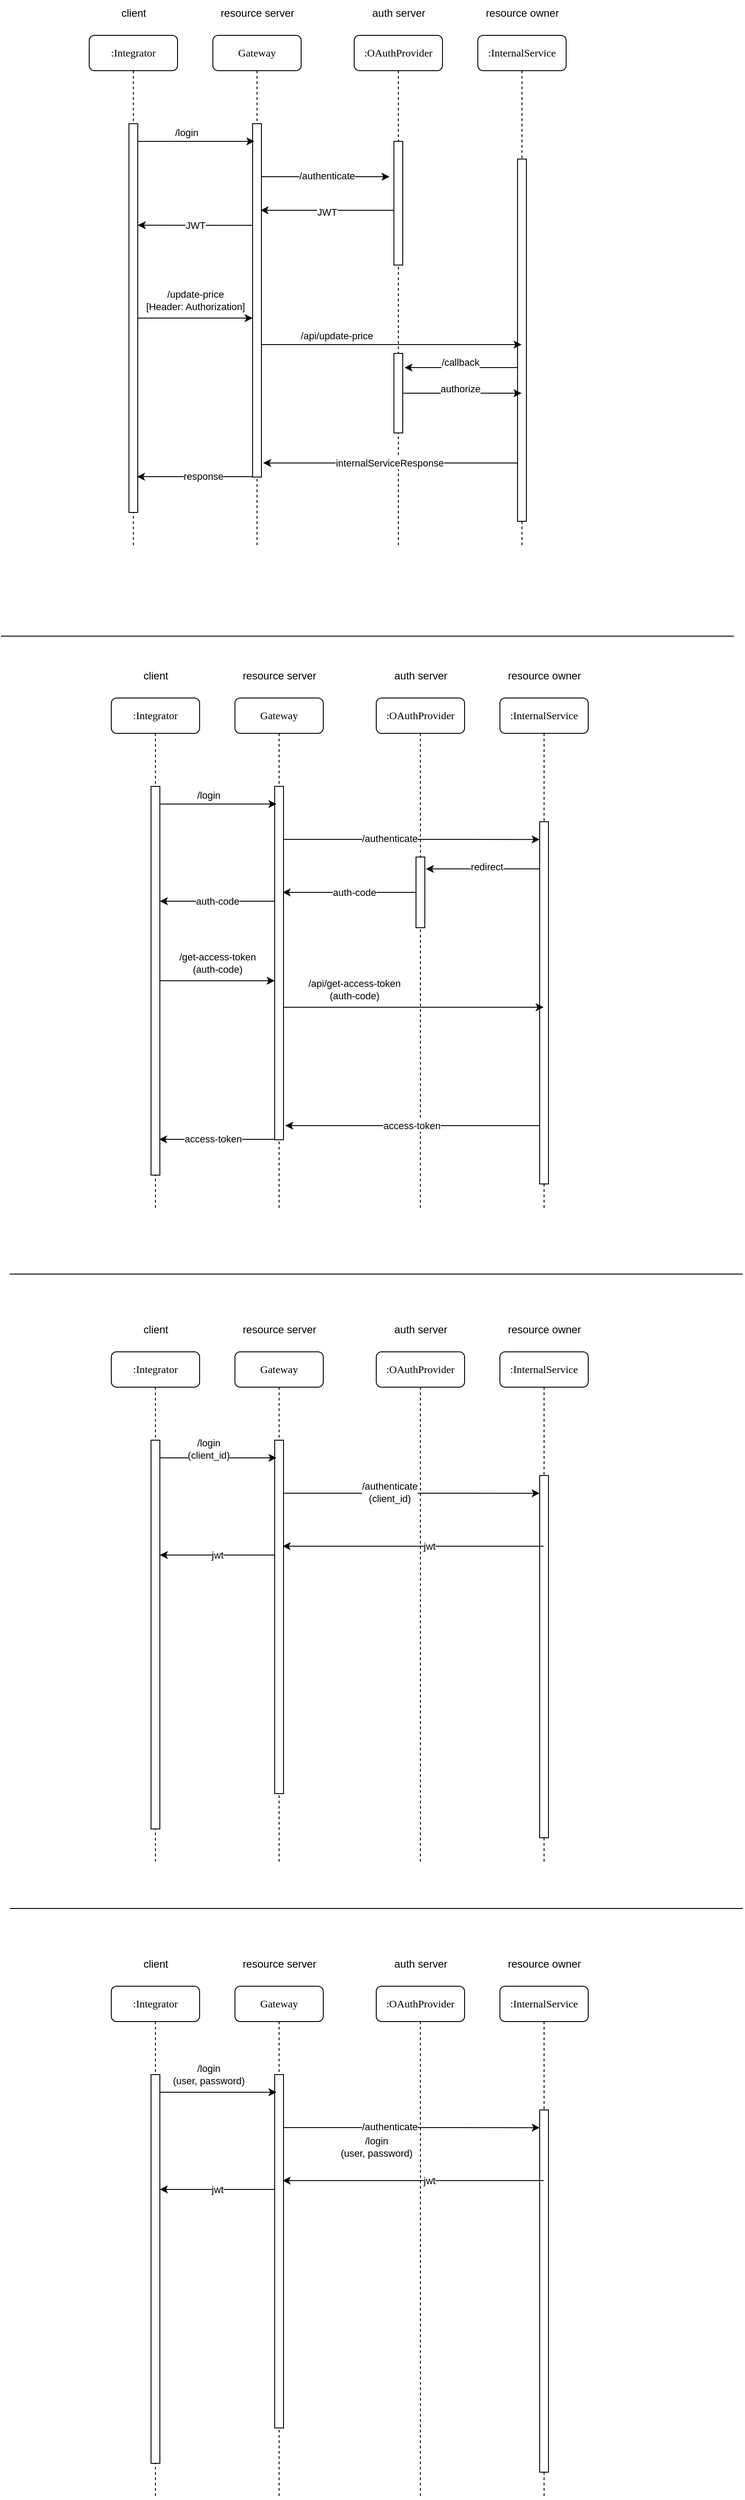 <mxfile version="21.2.8" type="device">
  <diagram name="Page-1" id="13e1069c-82ec-6db2-03f1-153e76fe0fe0">
    <mxGraphModel dx="1024" dy="610" grid="1" gridSize="10" guides="1" tooltips="1" connect="1" arrows="1" fold="1" page="1" pageScale="1" pageWidth="1100" pageHeight="850" background="none" math="0" shadow="0">
      <root>
        <mxCell id="0" />
        <mxCell id="1" parent="0" />
        <mxCell id="7baba1c4bc27f4b0-2" value="Gateway" style="shape=umlLifeline;perimeter=lifelinePerimeter;whiteSpace=wrap;html=1;container=1;collapsible=0;recursiveResize=0;outlineConnect=0;rounded=1;shadow=0;comic=0;labelBackgroundColor=none;strokeWidth=1;fontFamily=Verdana;fontSize=12;align=center;" parent="1" vertex="1">
          <mxGeometry x="240" y="80" width="100" height="580" as="geometry" />
        </mxCell>
        <mxCell id="7baba1c4bc27f4b0-10" value="" style="html=1;points=[];perimeter=orthogonalPerimeter;rounded=0;shadow=0;comic=0;labelBackgroundColor=none;strokeWidth=1;fontFamily=Verdana;fontSize=12;align=center;" parent="7baba1c4bc27f4b0-2" vertex="1">
          <mxGeometry x="45" y="100" width="10" height="400" as="geometry" />
        </mxCell>
        <mxCell id="7baba1c4bc27f4b0-3" value=":OAuthProvider" style="shape=umlLifeline;perimeter=lifelinePerimeter;whiteSpace=wrap;html=1;container=1;collapsible=0;recursiveResize=0;outlineConnect=0;rounded=1;shadow=0;comic=0;labelBackgroundColor=none;strokeWidth=1;fontFamily=Verdana;fontSize=12;align=center;" parent="1" vertex="1">
          <mxGeometry x="400" y="80" width="100" height="580" as="geometry" />
        </mxCell>
        <mxCell id="7baba1c4bc27f4b0-13" value="" style="html=1;points=[];perimeter=orthogonalPerimeter;rounded=0;shadow=0;comic=0;labelBackgroundColor=none;strokeWidth=1;fontFamily=Verdana;fontSize=12;align=center;" parent="7baba1c4bc27f4b0-3" vertex="1">
          <mxGeometry x="45" y="120" width="10" height="140" as="geometry" />
        </mxCell>
        <mxCell id="B9X7SGs9vUSzsNQK_HK1-13" value="" style="html=1;points=[];perimeter=orthogonalPerimeter;rounded=0;shadow=0;comic=0;labelBackgroundColor=none;strokeWidth=1;fontFamily=Verdana;fontSize=12;align=center;" vertex="1" parent="7baba1c4bc27f4b0-3">
          <mxGeometry x="45" y="360" width="10" height="90" as="geometry" />
        </mxCell>
        <mxCell id="7baba1c4bc27f4b0-4" value=":InternalService" style="shape=umlLifeline;perimeter=lifelinePerimeter;whiteSpace=wrap;html=1;container=1;collapsible=0;recursiveResize=0;outlineConnect=0;rounded=1;shadow=0;comic=0;labelBackgroundColor=none;strokeWidth=1;fontFamily=Verdana;fontSize=12;align=center;" parent="1" vertex="1">
          <mxGeometry x="540" y="80" width="100" height="580" as="geometry" />
        </mxCell>
        <mxCell id="7baba1c4bc27f4b0-8" value=":Integrator" style="shape=umlLifeline;perimeter=lifelinePerimeter;whiteSpace=wrap;html=1;container=1;collapsible=0;recursiveResize=0;outlineConnect=0;rounded=1;shadow=0;comic=0;labelBackgroundColor=none;strokeWidth=1;fontFamily=Verdana;fontSize=12;align=center;" parent="1" vertex="1">
          <mxGeometry x="100" y="80" width="100" height="580" as="geometry" />
        </mxCell>
        <mxCell id="7baba1c4bc27f4b0-9" value="" style="html=1;points=[];perimeter=orthogonalPerimeter;rounded=0;shadow=0;comic=0;labelBackgroundColor=none;strokeWidth=1;fontFamily=Verdana;fontSize=12;align=center;" parent="7baba1c4bc27f4b0-8" vertex="1">
          <mxGeometry x="45" y="100" width="10" height="440" as="geometry" />
        </mxCell>
        <mxCell id="B9X7SGs9vUSzsNQK_HK1-15" style="edgeStyle=orthogonalEdgeStyle;rounded=0;orthogonalLoop=1;jettySize=auto;html=1;entryX=1.2;entryY=0.178;entryDx=0;entryDy=0;entryPerimeter=0;" edge="1" parent="1" source="7baba1c4bc27f4b0-16" target="B9X7SGs9vUSzsNQK_HK1-13">
          <mxGeometry relative="1" as="geometry">
            <Array as="points">
              <mxPoint x="540" y="456" />
              <mxPoint x="540" y="456" />
            </Array>
          </mxGeometry>
        </mxCell>
        <mxCell id="B9X7SGs9vUSzsNQK_HK1-16" value="/callback" style="edgeLabel;html=1;align=center;verticalAlign=middle;resizable=0;points=[];" vertex="1" connectable="0" parent="B9X7SGs9vUSzsNQK_HK1-15">
          <mxGeometry x="0.203" y="2" relative="1" as="geometry">
            <mxPoint x="12" y="-8" as="offset" />
          </mxGeometry>
        </mxCell>
        <mxCell id="B9X7SGs9vUSzsNQK_HK1-19" style="edgeStyle=orthogonalEdgeStyle;rounded=0;orthogonalLoop=1;jettySize=auto;html=1;entryX=1.2;entryY=0.96;entryDx=0;entryDy=0;entryPerimeter=0;" edge="1" parent="1" source="7baba1c4bc27f4b0-16" target="7baba1c4bc27f4b0-10">
          <mxGeometry relative="1" as="geometry">
            <Array as="points">
              <mxPoint x="340" y="564" />
              <mxPoint x="340" y="564" />
            </Array>
          </mxGeometry>
        </mxCell>
        <mxCell id="B9X7SGs9vUSzsNQK_HK1-21" value="internalServiceResponse" style="edgeLabel;html=1;align=center;verticalAlign=middle;resizable=0;points=[];" vertex="1" connectable="0" parent="B9X7SGs9vUSzsNQK_HK1-19">
          <mxGeometry x="-0.176" relative="1" as="geometry">
            <mxPoint x="-27" as="offset" />
          </mxGeometry>
        </mxCell>
        <mxCell id="7baba1c4bc27f4b0-16" value="" style="html=1;points=[];perimeter=orthogonalPerimeter;rounded=0;shadow=0;comic=0;labelBackgroundColor=none;strokeWidth=1;fontFamily=Verdana;fontSize=12;align=center;" parent="1" vertex="1">
          <mxGeometry x="585" y="220" width="10" height="410" as="geometry" />
        </mxCell>
        <mxCell id="B9X7SGs9vUSzsNQK_HK1-1" style="edgeStyle=orthogonalEdgeStyle;rounded=0;orthogonalLoop=1;jettySize=auto;html=1;" edge="1" parent="1" source="7baba1c4bc27f4b0-9">
          <mxGeometry relative="1" as="geometry">
            <mxPoint x="287" y="200" as="targetPoint" />
            <Array as="points">
              <mxPoint x="287" y="200" />
            </Array>
          </mxGeometry>
        </mxCell>
        <mxCell id="B9X7SGs9vUSzsNQK_HK1-2" value="/login" style="edgeLabel;html=1;align=center;verticalAlign=middle;resizable=0;points=[];" vertex="1" connectable="0" parent="B9X7SGs9vUSzsNQK_HK1-1">
          <mxGeometry x="0.258" y="-1" relative="1" as="geometry">
            <mxPoint x="-28" y="-11" as="offset" />
          </mxGeometry>
        </mxCell>
        <mxCell id="B9X7SGs9vUSzsNQK_HK1-3" style="edgeStyle=orthogonalEdgeStyle;rounded=0;orthogonalLoop=1;jettySize=auto;html=1;" edge="1" parent="1" source="7baba1c4bc27f4b0-10">
          <mxGeometry relative="1" as="geometry">
            <mxPoint x="440" y="240" as="targetPoint" />
            <Array as="points">
              <mxPoint x="440" y="240" />
              <mxPoint x="440" y="240" />
            </Array>
          </mxGeometry>
        </mxCell>
        <mxCell id="B9X7SGs9vUSzsNQK_HK1-5" value="/authenticate" style="edgeLabel;html=1;align=center;verticalAlign=middle;resizable=0;points=[];" vertex="1" connectable="0" parent="B9X7SGs9vUSzsNQK_HK1-3">
          <mxGeometry x="-0.365" y="1" relative="1" as="geometry">
            <mxPoint x="28" as="offset" />
          </mxGeometry>
        </mxCell>
        <mxCell id="B9X7SGs9vUSzsNQK_HK1-7" style="edgeStyle=orthogonalEdgeStyle;rounded=0;orthogonalLoop=1;jettySize=auto;html=1;entryX=0.9;entryY=0.245;entryDx=0;entryDy=0;entryPerimeter=0;" edge="1" parent="1" source="7baba1c4bc27f4b0-13" target="7baba1c4bc27f4b0-10">
          <mxGeometry relative="1" as="geometry">
            <Array as="points">
              <mxPoint x="330" y="278" />
              <mxPoint x="330" y="278" />
            </Array>
          </mxGeometry>
        </mxCell>
        <mxCell id="B9X7SGs9vUSzsNQK_HK1-8" value="JWT" style="edgeLabel;html=1;align=center;verticalAlign=middle;resizable=0;points=[];" vertex="1" connectable="0" parent="B9X7SGs9vUSzsNQK_HK1-7">
          <mxGeometry x="-0.176" y="2" relative="1" as="geometry">
            <mxPoint x="-14" as="offset" />
          </mxGeometry>
        </mxCell>
        <mxCell id="B9X7SGs9vUSzsNQK_HK1-9" value="JWT" style="edgeStyle=orthogonalEdgeStyle;rounded=0;orthogonalLoop=1;jettySize=auto;html=1;entryX=1;entryY=0.261;entryDx=0;entryDy=0;entryPerimeter=0;" edge="1" parent="1" source="7baba1c4bc27f4b0-10" target="7baba1c4bc27f4b0-9">
          <mxGeometry relative="1" as="geometry">
            <Array as="points">
              <mxPoint x="260" y="295" />
              <mxPoint x="260" y="295" />
            </Array>
          </mxGeometry>
        </mxCell>
        <mxCell id="B9X7SGs9vUSzsNQK_HK1-10" style="edgeStyle=orthogonalEdgeStyle;rounded=0;orthogonalLoop=1;jettySize=auto;html=1;" edge="1" parent="1" source="7baba1c4bc27f4b0-9" target="7baba1c4bc27f4b0-10">
          <mxGeometry relative="1" as="geometry">
            <mxPoint x="280" y="400" as="targetPoint" />
            <Array as="points">
              <mxPoint x="240" y="400" />
              <mxPoint x="240" y="400" />
            </Array>
          </mxGeometry>
        </mxCell>
        <mxCell id="B9X7SGs9vUSzsNQK_HK1-11" value="/update-price&lt;br&gt;[Header: Authorization]" style="edgeLabel;html=1;align=center;verticalAlign=middle;resizable=0;points=[];" vertex="1" connectable="0" parent="B9X7SGs9vUSzsNQK_HK1-10">
          <mxGeometry x="-0.152" y="3" relative="1" as="geometry">
            <mxPoint x="10" y="-17" as="offset" />
          </mxGeometry>
        </mxCell>
        <mxCell id="B9X7SGs9vUSzsNQK_HK1-12" style="edgeStyle=orthogonalEdgeStyle;rounded=0;orthogonalLoop=1;jettySize=auto;html=1;" edge="1" parent="1" source="7baba1c4bc27f4b0-10" target="7baba1c4bc27f4b0-4">
          <mxGeometry relative="1" as="geometry">
            <Array as="points">
              <mxPoint x="390" y="430" />
              <mxPoint x="390" y="430" />
            </Array>
          </mxGeometry>
        </mxCell>
        <mxCell id="B9X7SGs9vUSzsNQK_HK1-14" value="/api/update-price" style="edgeLabel;html=1;align=center;verticalAlign=middle;resizable=0;points=[];" vertex="1" connectable="0" parent="B9X7SGs9vUSzsNQK_HK1-12">
          <mxGeometry x="-0.62" y="3" relative="1" as="geometry">
            <mxPoint x="29" y="-7" as="offset" />
          </mxGeometry>
        </mxCell>
        <mxCell id="B9X7SGs9vUSzsNQK_HK1-17" style="edgeStyle=orthogonalEdgeStyle;rounded=0;orthogonalLoop=1;jettySize=auto;html=1;" edge="1" parent="1" source="B9X7SGs9vUSzsNQK_HK1-13" target="7baba1c4bc27f4b0-4">
          <mxGeometry relative="1" as="geometry">
            <Array as="points">
              <mxPoint x="530" y="485" />
              <mxPoint x="530" y="485" />
            </Array>
          </mxGeometry>
        </mxCell>
        <mxCell id="B9X7SGs9vUSzsNQK_HK1-18" value="authorize" style="edgeLabel;html=1;align=center;verticalAlign=middle;resizable=0;points=[];" vertex="1" connectable="0" parent="B9X7SGs9vUSzsNQK_HK1-17">
          <mxGeometry x="-0.197" y="3" relative="1" as="geometry">
            <mxPoint x="11" y="-2" as="offset" />
          </mxGeometry>
        </mxCell>
        <mxCell id="B9X7SGs9vUSzsNQK_HK1-34" style="edgeStyle=orthogonalEdgeStyle;rounded=0;orthogonalLoop=1;jettySize=auto;html=1;entryX=0.917;entryY=0.908;entryDx=0;entryDy=0;entryPerimeter=0;" edge="1" parent="1" source="7baba1c4bc27f4b0-10" target="7baba1c4bc27f4b0-9">
          <mxGeometry relative="1" as="geometry">
            <mxPoint x="155" y="596" as="targetPoint" />
            <Array as="points">
              <mxPoint x="220" y="580" />
            </Array>
          </mxGeometry>
        </mxCell>
        <mxCell id="B9X7SGs9vUSzsNQK_HK1-35" value="response" style="edgeLabel;html=1;align=center;verticalAlign=middle;resizable=0;points=[];" vertex="1" connectable="0" parent="B9X7SGs9vUSzsNQK_HK1-34">
          <mxGeometry x="-0.144" y="-1" relative="1" as="geometry">
            <mxPoint as="offset" />
          </mxGeometry>
        </mxCell>
        <mxCell id="B9X7SGs9vUSzsNQK_HK1-36" value="auth server" style="text;html=1;align=center;verticalAlign=middle;resizable=0;points=[];autosize=1;strokeColor=none;fillColor=none;" vertex="1" parent="1">
          <mxGeometry x="410" y="40" width="80" height="30" as="geometry" />
        </mxCell>
        <mxCell id="B9X7SGs9vUSzsNQK_HK1-37" value="client" style="text;html=1;align=center;verticalAlign=middle;resizable=0;points=[];autosize=1;strokeColor=none;fillColor=none;" vertex="1" parent="1">
          <mxGeometry x="125" y="40" width="50" height="30" as="geometry" />
        </mxCell>
        <mxCell id="B9X7SGs9vUSzsNQK_HK1-38" value="resource owner" style="text;html=1;align=center;verticalAlign=middle;resizable=0;points=[];autosize=1;strokeColor=none;fillColor=none;" vertex="1" parent="1">
          <mxGeometry x="535" y="40" width="110" height="30" as="geometry" />
        </mxCell>
        <mxCell id="B9X7SGs9vUSzsNQK_HK1-39" value="resource server" style="text;html=1;align=center;verticalAlign=middle;resizable=0;points=[];autosize=1;strokeColor=none;fillColor=none;" vertex="1" parent="1">
          <mxGeometry x="235" y="40" width="110" height="30" as="geometry" />
        </mxCell>
        <mxCell id="B9X7SGs9vUSzsNQK_HK1-40" value="" style="endArrow=none;html=1;rounded=0;" edge="1" parent="1">
          <mxGeometry width="50" height="50" relative="1" as="geometry">
            <mxPoint y="760" as="sourcePoint" />
            <mxPoint x="830" y="760" as="targetPoint" />
          </mxGeometry>
        </mxCell>
        <mxCell id="B9X7SGs9vUSzsNQK_HK1-77" value="Gateway" style="shape=umlLifeline;perimeter=lifelinePerimeter;whiteSpace=wrap;html=1;container=1;collapsible=0;recursiveResize=0;outlineConnect=0;rounded=1;shadow=0;comic=0;labelBackgroundColor=none;strokeWidth=1;fontFamily=Verdana;fontSize=12;align=center;" vertex="1" parent="1">
          <mxGeometry x="265" y="830" width="100" height="580" as="geometry" />
        </mxCell>
        <mxCell id="B9X7SGs9vUSzsNQK_HK1-78" value="" style="html=1;points=[];perimeter=orthogonalPerimeter;rounded=0;shadow=0;comic=0;labelBackgroundColor=none;strokeWidth=1;fontFamily=Verdana;fontSize=12;align=center;" vertex="1" parent="B9X7SGs9vUSzsNQK_HK1-77">
          <mxGeometry x="45" y="100" width="10" height="400" as="geometry" />
        </mxCell>
        <mxCell id="B9X7SGs9vUSzsNQK_HK1-79" value=":OAuthProvider" style="shape=umlLifeline;perimeter=lifelinePerimeter;whiteSpace=wrap;html=1;container=1;collapsible=0;recursiveResize=0;outlineConnect=0;rounded=1;shadow=0;comic=0;labelBackgroundColor=none;strokeWidth=1;fontFamily=Verdana;fontSize=12;align=center;" vertex="1" parent="1">
          <mxGeometry x="425" y="830" width="100" height="580" as="geometry" />
        </mxCell>
        <mxCell id="B9X7SGs9vUSzsNQK_HK1-80" value="" style="html=1;points=[];perimeter=orthogonalPerimeter;rounded=0;shadow=0;comic=0;labelBackgroundColor=none;strokeWidth=1;fontFamily=Verdana;fontSize=12;align=center;" vertex="1" parent="B9X7SGs9vUSzsNQK_HK1-79">
          <mxGeometry x="45" y="180" width="10" height="80" as="geometry" />
        </mxCell>
        <mxCell id="B9X7SGs9vUSzsNQK_HK1-82" value=":InternalService" style="shape=umlLifeline;perimeter=lifelinePerimeter;whiteSpace=wrap;html=1;container=1;collapsible=0;recursiveResize=0;outlineConnect=0;rounded=1;shadow=0;comic=0;labelBackgroundColor=none;strokeWidth=1;fontFamily=Verdana;fontSize=12;align=center;" vertex="1" parent="1">
          <mxGeometry x="565" y="830" width="100" height="580" as="geometry" />
        </mxCell>
        <mxCell id="B9X7SGs9vUSzsNQK_HK1-83" value=":Integrator" style="shape=umlLifeline;perimeter=lifelinePerimeter;whiteSpace=wrap;html=1;container=1;collapsible=0;recursiveResize=0;outlineConnect=0;rounded=1;shadow=0;comic=0;labelBackgroundColor=none;strokeWidth=1;fontFamily=Verdana;fontSize=12;align=center;" vertex="1" parent="1">
          <mxGeometry x="125" y="830" width="100" height="580" as="geometry" />
        </mxCell>
        <mxCell id="B9X7SGs9vUSzsNQK_HK1-84" value="" style="html=1;points=[];perimeter=orthogonalPerimeter;rounded=0;shadow=0;comic=0;labelBackgroundColor=none;strokeWidth=1;fontFamily=Verdana;fontSize=12;align=center;" vertex="1" parent="B9X7SGs9vUSzsNQK_HK1-83">
          <mxGeometry x="45" y="100" width="10" height="440" as="geometry" />
        </mxCell>
        <mxCell id="B9X7SGs9vUSzsNQK_HK1-87" style="edgeStyle=orthogonalEdgeStyle;rounded=0;orthogonalLoop=1;jettySize=auto;html=1;entryX=1.2;entryY=0.96;entryDx=0;entryDy=0;entryPerimeter=0;" edge="1" parent="1" source="B9X7SGs9vUSzsNQK_HK1-89" target="B9X7SGs9vUSzsNQK_HK1-78">
          <mxGeometry relative="1" as="geometry">
            <Array as="points">
              <mxPoint x="365" y="1314" />
              <mxPoint x="365" y="1314" />
            </Array>
          </mxGeometry>
        </mxCell>
        <mxCell id="B9X7SGs9vUSzsNQK_HK1-88" value="access-token" style="edgeLabel;html=1;align=center;verticalAlign=middle;resizable=0;points=[];" vertex="1" connectable="0" parent="B9X7SGs9vUSzsNQK_HK1-87">
          <mxGeometry x="-0.176" relative="1" as="geometry">
            <mxPoint x="-27" as="offset" />
          </mxGeometry>
        </mxCell>
        <mxCell id="B9X7SGs9vUSzsNQK_HK1-109" style="edgeStyle=orthogonalEdgeStyle;rounded=0;orthogonalLoop=1;jettySize=auto;html=1;entryX=1.122;entryY=0.168;entryDx=0;entryDy=0;entryPerimeter=0;" edge="1" parent="1" source="B9X7SGs9vUSzsNQK_HK1-89" target="B9X7SGs9vUSzsNQK_HK1-80">
          <mxGeometry relative="1" as="geometry">
            <Array as="points">
              <mxPoint x="545" y="1023" />
            </Array>
          </mxGeometry>
        </mxCell>
        <mxCell id="B9X7SGs9vUSzsNQK_HK1-110" value="redirect" style="edgeLabel;html=1;align=center;verticalAlign=middle;resizable=0;points=[];" vertex="1" connectable="0" parent="B9X7SGs9vUSzsNQK_HK1-109">
          <mxGeometry x="0.11" relative="1" as="geometry">
            <mxPoint x="11" y="-3" as="offset" />
          </mxGeometry>
        </mxCell>
        <mxCell id="B9X7SGs9vUSzsNQK_HK1-89" value="" style="html=1;points=[];perimeter=orthogonalPerimeter;rounded=0;shadow=0;comic=0;labelBackgroundColor=none;strokeWidth=1;fontFamily=Verdana;fontSize=12;align=center;" vertex="1" parent="1">
          <mxGeometry x="610" y="970" width="10" height="410" as="geometry" />
        </mxCell>
        <mxCell id="B9X7SGs9vUSzsNQK_HK1-90" style="edgeStyle=orthogonalEdgeStyle;rounded=0;orthogonalLoop=1;jettySize=auto;html=1;" edge="1" parent="1" source="B9X7SGs9vUSzsNQK_HK1-84">
          <mxGeometry relative="1" as="geometry">
            <mxPoint x="312" y="950" as="targetPoint" />
            <Array as="points">
              <mxPoint x="312" y="950" />
            </Array>
          </mxGeometry>
        </mxCell>
        <mxCell id="B9X7SGs9vUSzsNQK_HK1-91" value="/login" style="edgeLabel;html=1;align=center;verticalAlign=middle;resizable=0;points=[];" vertex="1" connectable="0" parent="B9X7SGs9vUSzsNQK_HK1-90">
          <mxGeometry x="0.258" y="-1" relative="1" as="geometry">
            <mxPoint x="-28" y="-11" as="offset" />
          </mxGeometry>
        </mxCell>
        <mxCell id="B9X7SGs9vUSzsNQK_HK1-92" style="edgeStyle=orthogonalEdgeStyle;rounded=0;orthogonalLoop=1;jettySize=auto;html=1;entryX=0;entryY=0.049;entryDx=0;entryDy=0;entryPerimeter=0;" edge="1" parent="1" source="B9X7SGs9vUSzsNQK_HK1-78" target="B9X7SGs9vUSzsNQK_HK1-89">
          <mxGeometry relative="1" as="geometry">
            <mxPoint x="465" y="990" as="targetPoint" />
            <Array as="points">
              <mxPoint x="410" y="990" />
              <mxPoint x="410" y="990" />
            </Array>
          </mxGeometry>
        </mxCell>
        <mxCell id="B9X7SGs9vUSzsNQK_HK1-93" value="/authenticate" style="edgeLabel;html=1;align=center;verticalAlign=middle;resizable=0;points=[];" vertex="1" connectable="0" parent="B9X7SGs9vUSzsNQK_HK1-92">
          <mxGeometry x="-0.365" y="1" relative="1" as="geometry">
            <mxPoint x="28" as="offset" />
          </mxGeometry>
        </mxCell>
        <mxCell id="B9X7SGs9vUSzsNQK_HK1-94" style="edgeStyle=orthogonalEdgeStyle;rounded=0;orthogonalLoop=1;jettySize=auto;html=1;" edge="1" parent="1" source="B9X7SGs9vUSzsNQK_HK1-80">
          <mxGeometry relative="1" as="geometry">
            <Array as="points">
              <mxPoint x="319" y="1050" />
            </Array>
            <mxPoint x="319" y="1050" as="targetPoint" />
          </mxGeometry>
        </mxCell>
        <mxCell id="B9X7SGs9vUSzsNQK_HK1-95" value="auth-code" style="edgeLabel;html=1;align=center;verticalAlign=middle;resizable=0;points=[];" vertex="1" connectable="0" parent="B9X7SGs9vUSzsNQK_HK1-94">
          <mxGeometry x="-0.176" y="2" relative="1" as="geometry">
            <mxPoint x="-8" y="-2" as="offset" />
          </mxGeometry>
        </mxCell>
        <mxCell id="B9X7SGs9vUSzsNQK_HK1-96" value="auth-code" style="edgeStyle=orthogonalEdgeStyle;rounded=0;orthogonalLoop=1;jettySize=auto;html=1;" edge="1" parent="1" source="B9X7SGs9vUSzsNQK_HK1-78">
          <mxGeometry relative="1" as="geometry">
            <Array as="points">
              <mxPoint x="180" y="1060" />
            </Array>
            <mxPoint x="180" y="1060" as="targetPoint" />
          </mxGeometry>
        </mxCell>
        <mxCell id="B9X7SGs9vUSzsNQK_HK1-97" style="edgeStyle=orthogonalEdgeStyle;rounded=0;orthogonalLoop=1;jettySize=auto;html=1;" edge="1" parent="1" source="B9X7SGs9vUSzsNQK_HK1-84" target="B9X7SGs9vUSzsNQK_HK1-78">
          <mxGeometry relative="1" as="geometry">
            <mxPoint x="305" y="1150" as="targetPoint" />
            <Array as="points">
              <mxPoint x="265" y="1150" />
              <mxPoint x="265" y="1150" />
            </Array>
          </mxGeometry>
        </mxCell>
        <mxCell id="B9X7SGs9vUSzsNQK_HK1-98" value="/get-access-token&lt;br&gt;(auth-code)" style="edgeLabel;html=1;align=center;verticalAlign=middle;resizable=0;points=[];" vertex="1" connectable="0" parent="B9X7SGs9vUSzsNQK_HK1-97">
          <mxGeometry x="-0.152" y="3" relative="1" as="geometry">
            <mxPoint x="10" y="-17" as="offset" />
          </mxGeometry>
        </mxCell>
        <mxCell id="B9X7SGs9vUSzsNQK_HK1-99" style="edgeStyle=orthogonalEdgeStyle;rounded=0;orthogonalLoop=1;jettySize=auto;html=1;" edge="1" parent="1" source="B9X7SGs9vUSzsNQK_HK1-78" target="B9X7SGs9vUSzsNQK_HK1-82">
          <mxGeometry relative="1" as="geometry">
            <Array as="points">
              <mxPoint x="415" y="1180" />
              <mxPoint x="415" y="1180" />
            </Array>
          </mxGeometry>
        </mxCell>
        <mxCell id="B9X7SGs9vUSzsNQK_HK1-100" value="/api/get-access-token&lt;br style=&quot;border-color: var(--border-color);&quot;&gt;(auth-code)" style="edgeLabel;html=1;align=center;verticalAlign=middle;resizable=0;points=[];" vertex="1" connectable="0" parent="B9X7SGs9vUSzsNQK_HK1-99">
          <mxGeometry x="-0.62" y="3" relative="1" as="geometry">
            <mxPoint x="24" y="-17" as="offset" />
          </mxGeometry>
        </mxCell>
        <mxCell id="B9X7SGs9vUSzsNQK_HK1-103" style="edgeStyle=orthogonalEdgeStyle;rounded=0;orthogonalLoop=1;jettySize=auto;html=1;entryX=0.917;entryY=0.908;entryDx=0;entryDy=0;entryPerimeter=0;" edge="1" parent="1" source="B9X7SGs9vUSzsNQK_HK1-78" target="B9X7SGs9vUSzsNQK_HK1-84">
          <mxGeometry relative="1" as="geometry">
            <mxPoint x="180" y="1346" as="targetPoint" />
            <Array as="points">
              <mxPoint x="245" y="1330" />
            </Array>
          </mxGeometry>
        </mxCell>
        <mxCell id="B9X7SGs9vUSzsNQK_HK1-104" value="access-token" style="edgeLabel;html=1;align=center;verticalAlign=middle;resizable=0;points=[];" vertex="1" connectable="0" parent="B9X7SGs9vUSzsNQK_HK1-103">
          <mxGeometry x="-0.144" y="-1" relative="1" as="geometry">
            <mxPoint x="-14" as="offset" />
          </mxGeometry>
        </mxCell>
        <mxCell id="B9X7SGs9vUSzsNQK_HK1-105" value="auth server" style="text;html=1;align=center;verticalAlign=middle;resizable=0;points=[];autosize=1;strokeColor=none;fillColor=none;" vertex="1" parent="1">
          <mxGeometry x="435" y="790" width="80" height="30" as="geometry" />
        </mxCell>
        <mxCell id="B9X7SGs9vUSzsNQK_HK1-106" value="client" style="text;html=1;align=center;verticalAlign=middle;resizable=0;points=[];autosize=1;strokeColor=none;fillColor=none;" vertex="1" parent="1">
          <mxGeometry x="150" y="790" width="50" height="30" as="geometry" />
        </mxCell>
        <mxCell id="B9X7SGs9vUSzsNQK_HK1-107" value="resource owner" style="text;html=1;align=center;verticalAlign=middle;resizable=0;points=[];autosize=1;strokeColor=none;fillColor=none;" vertex="1" parent="1">
          <mxGeometry x="560" y="790" width="110" height="30" as="geometry" />
        </mxCell>
        <mxCell id="B9X7SGs9vUSzsNQK_HK1-108" value="resource server" style="text;html=1;align=center;verticalAlign=middle;resizable=0;points=[];autosize=1;strokeColor=none;fillColor=none;" vertex="1" parent="1">
          <mxGeometry x="260" y="790" width="110" height="30" as="geometry" />
        </mxCell>
        <mxCell id="B9X7SGs9vUSzsNQK_HK1-111" value="Gateway" style="shape=umlLifeline;perimeter=lifelinePerimeter;whiteSpace=wrap;html=1;container=1;collapsible=0;recursiveResize=0;outlineConnect=0;rounded=1;shadow=0;comic=0;labelBackgroundColor=none;strokeWidth=1;fontFamily=Verdana;fontSize=12;align=center;" vertex="1" parent="1">
          <mxGeometry x="265" y="1570" width="100" height="580" as="geometry" />
        </mxCell>
        <mxCell id="B9X7SGs9vUSzsNQK_HK1-112" value="" style="html=1;points=[];perimeter=orthogonalPerimeter;rounded=0;shadow=0;comic=0;labelBackgroundColor=none;strokeWidth=1;fontFamily=Verdana;fontSize=12;align=center;" vertex="1" parent="B9X7SGs9vUSzsNQK_HK1-111">
          <mxGeometry x="45" y="100" width="10" height="400" as="geometry" />
        </mxCell>
        <mxCell id="B9X7SGs9vUSzsNQK_HK1-113" value=":OAuthProvider" style="shape=umlLifeline;perimeter=lifelinePerimeter;whiteSpace=wrap;html=1;container=1;collapsible=0;recursiveResize=0;outlineConnect=0;rounded=1;shadow=0;comic=0;labelBackgroundColor=none;strokeWidth=1;fontFamily=Verdana;fontSize=12;align=center;" vertex="1" parent="1">
          <mxGeometry x="425" y="1570" width="100" height="580" as="geometry" />
        </mxCell>
        <mxCell id="B9X7SGs9vUSzsNQK_HK1-115" value=":InternalService" style="shape=umlLifeline;perimeter=lifelinePerimeter;whiteSpace=wrap;html=1;container=1;collapsible=0;recursiveResize=0;outlineConnect=0;rounded=1;shadow=0;comic=0;labelBackgroundColor=none;strokeWidth=1;fontFamily=Verdana;fontSize=12;align=center;" vertex="1" parent="1">
          <mxGeometry x="565" y="1570" width="100" height="580" as="geometry" />
        </mxCell>
        <mxCell id="B9X7SGs9vUSzsNQK_HK1-116" value=":Integrator" style="shape=umlLifeline;perimeter=lifelinePerimeter;whiteSpace=wrap;html=1;container=1;collapsible=0;recursiveResize=0;outlineConnect=0;rounded=1;shadow=0;comic=0;labelBackgroundColor=none;strokeWidth=1;fontFamily=Verdana;fontSize=12;align=center;" vertex="1" parent="1">
          <mxGeometry x="125" y="1570" width="100" height="580" as="geometry" />
        </mxCell>
        <mxCell id="B9X7SGs9vUSzsNQK_HK1-117" value="" style="html=1;points=[];perimeter=orthogonalPerimeter;rounded=0;shadow=0;comic=0;labelBackgroundColor=none;strokeWidth=1;fontFamily=Verdana;fontSize=12;align=center;" vertex="1" parent="B9X7SGs9vUSzsNQK_HK1-116">
          <mxGeometry x="45" y="100" width="10" height="440" as="geometry" />
        </mxCell>
        <mxCell id="B9X7SGs9vUSzsNQK_HK1-122" value="" style="html=1;points=[];perimeter=orthogonalPerimeter;rounded=0;shadow=0;comic=0;labelBackgroundColor=none;strokeWidth=1;fontFamily=Verdana;fontSize=12;align=center;" vertex="1" parent="1">
          <mxGeometry x="610" y="1710" width="10" height="410" as="geometry" />
        </mxCell>
        <mxCell id="B9X7SGs9vUSzsNQK_HK1-123" style="edgeStyle=orthogonalEdgeStyle;rounded=0;orthogonalLoop=1;jettySize=auto;html=1;" edge="1" parent="1" source="B9X7SGs9vUSzsNQK_HK1-117">
          <mxGeometry relative="1" as="geometry">
            <mxPoint x="312" y="1690" as="targetPoint" />
            <Array as="points">
              <mxPoint x="312" y="1690" />
            </Array>
          </mxGeometry>
        </mxCell>
        <mxCell id="B9X7SGs9vUSzsNQK_HK1-124" value="/login&lt;br&gt;(client_id)" style="edgeLabel;html=1;align=center;verticalAlign=middle;resizable=0;points=[];" vertex="1" connectable="0" parent="B9X7SGs9vUSzsNQK_HK1-123">
          <mxGeometry x="0.258" y="-1" relative="1" as="geometry">
            <mxPoint x="-28" y="-11" as="offset" />
          </mxGeometry>
        </mxCell>
        <mxCell id="B9X7SGs9vUSzsNQK_HK1-125" style="edgeStyle=orthogonalEdgeStyle;rounded=0;orthogonalLoop=1;jettySize=auto;html=1;entryX=0;entryY=0.049;entryDx=0;entryDy=0;entryPerimeter=0;" edge="1" parent="1" source="B9X7SGs9vUSzsNQK_HK1-112" target="B9X7SGs9vUSzsNQK_HK1-122">
          <mxGeometry relative="1" as="geometry">
            <mxPoint x="465" y="1730" as="targetPoint" />
            <Array as="points">
              <mxPoint x="410" y="1730" />
              <mxPoint x="410" y="1730" />
            </Array>
          </mxGeometry>
        </mxCell>
        <mxCell id="B9X7SGs9vUSzsNQK_HK1-126" value="/authenticate&lt;br&gt;(client_id)" style="edgeLabel;html=1;align=center;verticalAlign=middle;resizable=0;points=[];" vertex="1" connectable="0" parent="B9X7SGs9vUSzsNQK_HK1-125">
          <mxGeometry x="-0.365" y="1" relative="1" as="geometry">
            <mxPoint x="28" as="offset" />
          </mxGeometry>
        </mxCell>
        <mxCell id="B9X7SGs9vUSzsNQK_HK1-127" style="edgeStyle=orthogonalEdgeStyle;rounded=0;orthogonalLoop=1;jettySize=auto;html=1;" edge="1" parent="1" source="B9X7SGs9vUSzsNQK_HK1-115">
          <mxGeometry relative="1" as="geometry">
            <Array as="points">
              <mxPoint x="510" y="1790" />
              <mxPoint x="510" y="1790" />
            </Array>
            <mxPoint x="319" y="1790" as="targetPoint" />
            <mxPoint x="470" y="1790.021" as="sourcePoint" />
          </mxGeometry>
        </mxCell>
        <mxCell id="B9X7SGs9vUSzsNQK_HK1-128" value="jwt" style="edgeLabel;html=1;align=center;verticalAlign=middle;resizable=0;points=[];" vertex="1" connectable="0" parent="B9X7SGs9vUSzsNQK_HK1-127">
          <mxGeometry x="-0.176" y="2" relative="1" as="geometry">
            <mxPoint x="-8" y="-2" as="offset" />
          </mxGeometry>
        </mxCell>
        <mxCell id="B9X7SGs9vUSzsNQK_HK1-129" value="jwt" style="edgeStyle=orthogonalEdgeStyle;rounded=0;orthogonalLoop=1;jettySize=auto;html=1;" edge="1" parent="1" source="B9X7SGs9vUSzsNQK_HK1-112">
          <mxGeometry relative="1" as="geometry">
            <Array as="points">
              <mxPoint x="180" y="1800" />
            </Array>
            <mxPoint x="180" y="1800" as="targetPoint" />
            <mxPoint as="offset" />
          </mxGeometry>
        </mxCell>
        <mxCell id="B9X7SGs9vUSzsNQK_HK1-136" value="auth server" style="text;html=1;align=center;verticalAlign=middle;resizable=0;points=[];autosize=1;strokeColor=none;fillColor=none;" vertex="1" parent="1">
          <mxGeometry x="435" y="1530" width="80" height="30" as="geometry" />
        </mxCell>
        <mxCell id="B9X7SGs9vUSzsNQK_HK1-137" value="client" style="text;html=1;align=center;verticalAlign=middle;resizable=0;points=[];autosize=1;strokeColor=none;fillColor=none;" vertex="1" parent="1">
          <mxGeometry x="150" y="1530" width="50" height="30" as="geometry" />
        </mxCell>
        <mxCell id="B9X7SGs9vUSzsNQK_HK1-138" value="resource owner" style="text;html=1;align=center;verticalAlign=middle;resizable=0;points=[];autosize=1;strokeColor=none;fillColor=none;" vertex="1" parent="1">
          <mxGeometry x="560" y="1530" width="110" height="30" as="geometry" />
        </mxCell>
        <mxCell id="B9X7SGs9vUSzsNQK_HK1-139" value="resource server" style="text;html=1;align=center;verticalAlign=middle;resizable=0;points=[];autosize=1;strokeColor=none;fillColor=none;" vertex="1" parent="1">
          <mxGeometry x="260" y="1530" width="110" height="30" as="geometry" />
        </mxCell>
        <mxCell id="B9X7SGs9vUSzsNQK_HK1-140" value="" style="endArrow=none;html=1;rounded=0;" edge="1" parent="1">
          <mxGeometry width="50" height="50" relative="1" as="geometry">
            <mxPoint x="10" y="1482" as="sourcePoint" />
            <mxPoint x="840" y="1482" as="targetPoint" />
          </mxGeometry>
        </mxCell>
        <mxCell id="B9X7SGs9vUSzsNQK_HK1-141" value="Gateway" style="shape=umlLifeline;perimeter=lifelinePerimeter;whiteSpace=wrap;html=1;container=1;collapsible=0;recursiveResize=0;outlineConnect=0;rounded=1;shadow=0;comic=0;labelBackgroundColor=none;strokeWidth=1;fontFamily=Verdana;fontSize=12;align=center;" vertex="1" parent="1">
          <mxGeometry x="265" y="2288" width="100" height="580" as="geometry" />
        </mxCell>
        <mxCell id="B9X7SGs9vUSzsNQK_HK1-142" value="" style="html=1;points=[];perimeter=orthogonalPerimeter;rounded=0;shadow=0;comic=0;labelBackgroundColor=none;strokeWidth=1;fontFamily=Verdana;fontSize=12;align=center;" vertex="1" parent="B9X7SGs9vUSzsNQK_HK1-141">
          <mxGeometry x="45" y="100" width="10" height="400" as="geometry" />
        </mxCell>
        <mxCell id="B9X7SGs9vUSzsNQK_HK1-143" value=":OAuthProvider" style="shape=umlLifeline;perimeter=lifelinePerimeter;whiteSpace=wrap;html=1;container=1;collapsible=0;recursiveResize=0;outlineConnect=0;rounded=1;shadow=0;comic=0;labelBackgroundColor=none;strokeWidth=1;fontFamily=Verdana;fontSize=12;align=center;" vertex="1" parent="1">
          <mxGeometry x="425" y="2288" width="100" height="580" as="geometry" />
        </mxCell>
        <mxCell id="B9X7SGs9vUSzsNQK_HK1-144" value=":InternalService" style="shape=umlLifeline;perimeter=lifelinePerimeter;whiteSpace=wrap;html=1;container=1;collapsible=0;recursiveResize=0;outlineConnect=0;rounded=1;shadow=0;comic=0;labelBackgroundColor=none;strokeWidth=1;fontFamily=Verdana;fontSize=12;align=center;" vertex="1" parent="1">
          <mxGeometry x="565" y="2288" width="100" height="580" as="geometry" />
        </mxCell>
        <mxCell id="B9X7SGs9vUSzsNQK_HK1-145" value=":Integrator" style="shape=umlLifeline;perimeter=lifelinePerimeter;whiteSpace=wrap;html=1;container=1;collapsible=0;recursiveResize=0;outlineConnect=0;rounded=1;shadow=0;comic=0;labelBackgroundColor=none;strokeWidth=1;fontFamily=Verdana;fontSize=12;align=center;" vertex="1" parent="1">
          <mxGeometry x="125" y="2288" width="100" height="580" as="geometry" />
        </mxCell>
        <mxCell id="B9X7SGs9vUSzsNQK_HK1-146" value="" style="html=1;points=[];perimeter=orthogonalPerimeter;rounded=0;shadow=0;comic=0;labelBackgroundColor=none;strokeWidth=1;fontFamily=Verdana;fontSize=12;align=center;" vertex="1" parent="B9X7SGs9vUSzsNQK_HK1-145">
          <mxGeometry x="45" y="100" width="10" height="440" as="geometry" />
        </mxCell>
        <mxCell id="B9X7SGs9vUSzsNQK_HK1-147" value="" style="html=1;points=[];perimeter=orthogonalPerimeter;rounded=0;shadow=0;comic=0;labelBackgroundColor=none;strokeWidth=1;fontFamily=Verdana;fontSize=12;align=center;" vertex="1" parent="1">
          <mxGeometry x="610" y="2428" width="10" height="410" as="geometry" />
        </mxCell>
        <mxCell id="B9X7SGs9vUSzsNQK_HK1-148" style="edgeStyle=orthogonalEdgeStyle;rounded=0;orthogonalLoop=1;jettySize=auto;html=1;" edge="1" parent="1" source="B9X7SGs9vUSzsNQK_HK1-146">
          <mxGeometry relative="1" as="geometry">
            <mxPoint x="312" y="2408" as="targetPoint" />
            <Array as="points">
              <mxPoint x="312" y="2408" />
            </Array>
          </mxGeometry>
        </mxCell>
        <mxCell id="B9X7SGs9vUSzsNQK_HK1-149" value="/login&lt;br&gt;(user, password)" style="edgeLabel;html=1;align=center;verticalAlign=middle;resizable=0;points=[];" vertex="1" connectable="0" parent="B9X7SGs9vUSzsNQK_HK1-148">
          <mxGeometry x="0.258" y="-1" relative="1" as="geometry">
            <mxPoint x="-28" y="-21" as="offset" />
          </mxGeometry>
        </mxCell>
        <mxCell id="B9X7SGs9vUSzsNQK_HK1-150" style="edgeStyle=orthogonalEdgeStyle;rounded=0;orthogonalLoop=1;jettySize=auto;html=1;entryX=0;entryY=0.049;entryDx=0;entryDy=0;entryPerimeter=0;" edge="1" parent="1" source="B9X7SGs9vUSzsNQK_HK1-142" target="B9X7SGs9vUSzsNQK_HK1-147">
          <mxGeometry relative="1" as="geometry">
            <mxPoint x="465" y="2448" as="targetPoint" />
            <Array as="points">
              <mxPoint x="410" y="2448" />
              <mxPoint x="410" y="2448" />
            </Array>
          </mxGeometry>
        </mxCell>
        <mxCell id="B9X7SGs9vUSzsNQK_HK1-151" value="/authenticate" style="edgeLabel;html=1;align=center;verticalAlign=middle;resizable=0;points=[];" vertex="1" connectable="0" parent="B9X7SGs9vUSzsNQK_HK1-150">
          <mxGeometry x="-0.365" y="1" relative="1" as="geometry">
            <mxPoint x="28" as="offset" />
          </mxGeometry>
        </mxCell>
        <mxCell id="B9X7SGs9vUSzsNQK_HK1-152" style="edgeStyle=orthogonalEdgeStyle;rounded=0;orthogonalLoop=1;jettySize=auto;html=1;" edge="1" parent="1" source="B9X7SGs9vUSzsNQK_HK1-144">
          <mxGeometry relative="1" as="geometry">
            <Array as="points">
              <mxPoint x="510" y="2508" />
              <mxPoint x="510" y="2508" />
            </Array>
            <mxPoint x="319" y="2508" as="targetPoint" />
            <mxPoint x="470" y="2508.021" as="sourcePoint" />
          </mxGeometry>
        </mxCell>
        <mxCell id="B9X7SGs9vUSzsNQK_HK1-153" value="jwt" style="edgeLabel;html=1;align=center;verticalAlign=middle;resizable=0;points=[];" vertex="1" connectable="0" parent="B9X7SGs9vUSzsNQK_HK1-152">
          <mxGeometry x="-0.176" y="2" relative="1" as="geometry">
            <mxPoint x="-8" y="-2" as="offset" />
          </mxGeometry>
        </mxCell>
        <mxCell id="B9X7SGs9vUSzsNQK_HK1-154" value="jwt" style="edgeStyle=orthogonalEdgeStyle;rounded=0;orthogonalLoop=1;jettySize=auto;html=1;" edge="1" parent="1" source="B9X7SGs9vUSzsNQK_HK1-142">
          <mxGeometry x="0.002" relative="1" as="geometry">
            <Array as="points">
              <mxPoint x="180" y="2518" />
            </Array>
            <mxPoint x="180" y="2518" as="targetPoint" />
            <mxPoint as="offset" />
          </mxGeometry>
        </mxCell>
        <mxCell id="B9X7SGs9vUSzsNQK_HK1-155" value="auth server" style="text;html=1;align=center;verticalAlign=middle;resizable=0;points=[];autosize=1;strokeColor=none;fillColor=none;" vertex="1" parent="1">
          <mxGeometry x="435" y="2248" width="80" height="30" as="geometry" />
        </mxCell>
        <mxCell id="B9X7SGs9vUSzsNQK_HK1-156" value="client" style="text;html=1;align=center;verticalAlign=middle;resizable=0;points=[];autosize=1;strokeColor=none;fillColor=none;" vertex="1" parent="1">
          <mxGeometry x="150" y="2248" width="50" height="30" as="geometry" />
        </mxCell>
        <mxCell id="B9X7SGs9vUSzsNQK_HK1-157" value="resource owner" style="text;html=1;align=center;verticalAlign=middle;resizable=0;points=[];autosize=1;strokeColor=none;fillColor=none;" vertex="1" parent="1">
          <mxGeometry x="560" y="2248" width="110" height="30" as="geometry" />
        </mxCell>
        <mxCell id="B9X7SGs9vUSzsNQK_HK1-158" value="resource server" style="text;html=1;align=center;verticalAlign=middle;resizable=0;points=[];autosize=1;strokeColor=none;fillColor=none;" vertex="1" parent="1">
          <mxGeometry x="260" y="2248" width="110" height="30" as="geometry" />
        </mxCell>
        <mxCell id="B9X7SGs9vUSzsNQK_HK1-159" value="" style="endArrow=none;html=1;rounded=0;" edge="1" parent="1">
          <mxGeometry width="50" height="50" relative="1" as="geometry">
            <mxPoint x="10" y="2200" as="sourcePoint" />
            <mxPoint x="840" y="2200" as="targetPoint" />
          </mxGeometry>
        </mxCell>
        <mxCell id="B9X7SGs9vUSzsNQK_HK1-160" value="/login&lt;br&gt;(user, password)" style="edgeLabel;html=1;align=center;verticalAlign=middle;resizable=0;points=[];" vertex="1" connectable="0" parent="1">
          <mxGeometry x="425" y="2470" as="geometry" />
        </mxCell>
      </root>
    </mxGraphModel>
  </diagram>
</mxfile>
